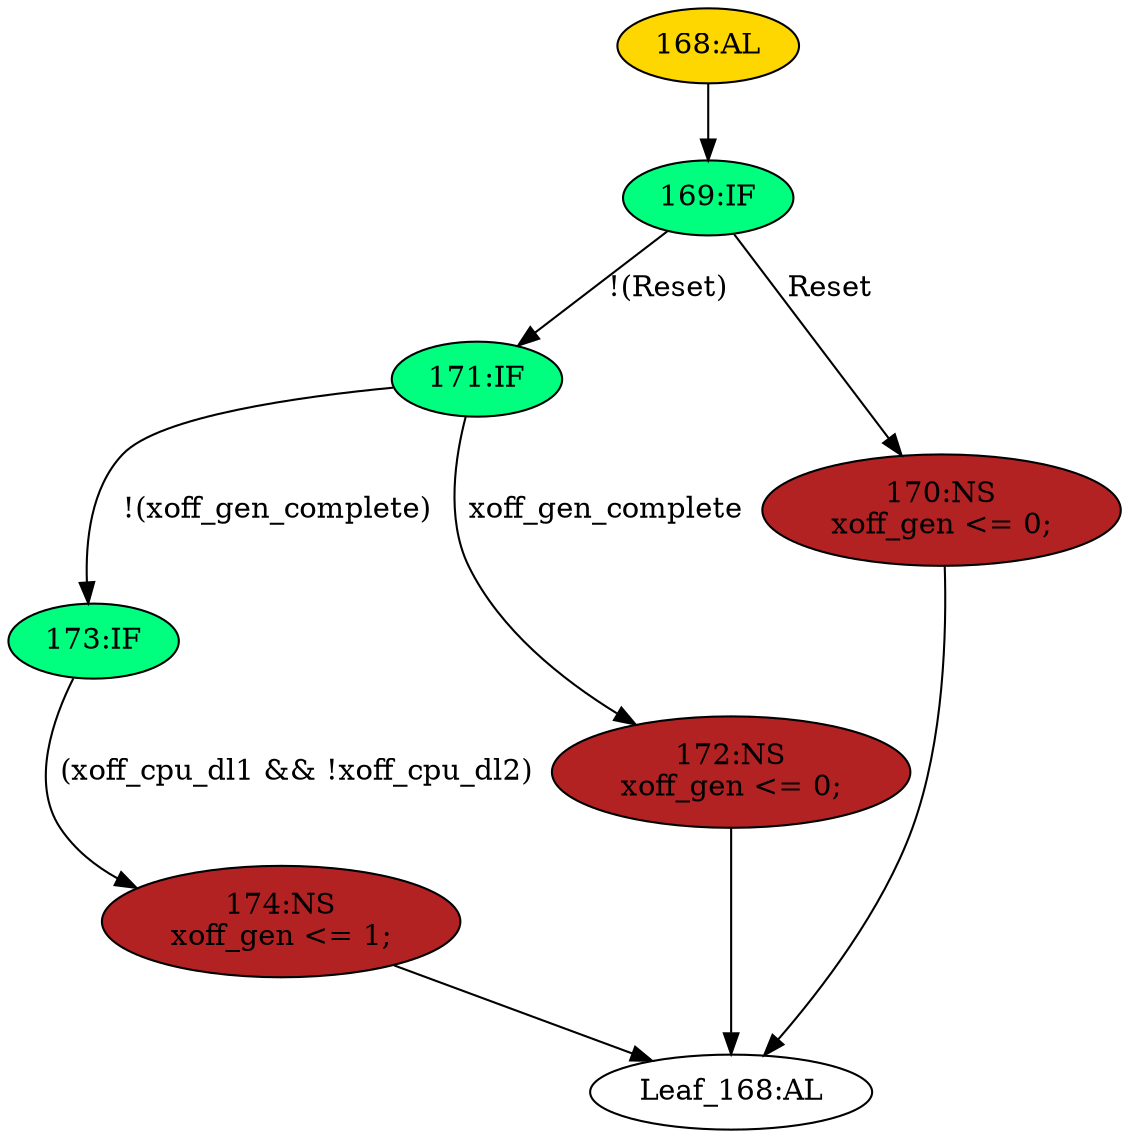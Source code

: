 strict digraph "" {
	node [label="\N"];
	"169:IF"	 [ast="<pyverilog.vparser.ast.IfStatement object at 0x7f5c9ac3d750>",
		fillcolor=springgreen,
		label="169:IF",
		statements="[]",
		style=filled,
		typ=IfStatement];
	"171:IF"	 [ast="<pyverilog.vparser.ast.IfStatement object at 0x7f5c9ac3d610>",
		fillcolor=springgreen,
		label="171:IF",
		statements="[]",
		style=filled,
		typ=IfStatement];
	"169:IF" -> "171:IF"	 [cond="['Reset']",
		label="!(Reset)",
		lineno=169];
	"170:NS"	 [ast="<pyverilog.vparser.ast.NonblockingSubstitution object at 0x7f5c9ac70850>",
		fillcolor=firebrick,
		label="170:NS
xoff_gen <= 0;",
		statements="[<pyverilog.vparser.ast.NonblockingSubstitution object at 0x7f5c9ac70850>]",
		style=filled,
		typ=NonblockingSubstitution];
	"169:IF" -> "170:NS"	 [cond="['Reset']",
		label=Reset,
		lineno=169];
	"173:IF"	 [ast="<pyverilog.vparser.ast.IfStatement object at 0x7f5c9ac3d6d0>",
		fillcolor=springgreen,
		label="173:IF",
		statements="[]",
		style=filled,
		typ=IfStatement];
	"171:IF" -> "173:IF"	 [cond="['xoff_gen_complete']",
		label="!(xoff_gen_complete)",
		lineno=171];
	"172:NS"	 [ast="<pyverilog.vparser.ast.NonblockingSubstitution object at 0x7f5c9ac70690>",
		fillcolor=firebrick,
		label="172:NS
xoff_gen <= 0;",
		statements="[<pyverilog.vparser.ast.NonblockingSubstitution object at 0x7f5c9ac70690>]",
		style=filled,
		typ=NonblockingSubstitution];
	"171:IF" -> "172:NS"	 [cond="['xoff_gen_complete']",
		label=xoff_gen_complete,
		lineno=171];
	"174:NS"	 [ast="<pyverilog.vparser.ast.NonblockingSubstitution object at 0x7f5c9ac702d0>",
		fillcolor=firebrick,
		label="174:NS
xoff_gen <= 1;",
		statements="[<pyverilog.vparser.ast.NonblockingSubstitution object at 0x7f5c9ac702d0>]",
		style=filled,
		typ=NonblockingSubstitution];
	"173:IF" -> "174:NS"	 [cond="['xoff_cpu_dl1', 'xoff_cpu_dl2']",
		label="(xoff_cpu_dl1 && !xoff_cpu_dl2)",
		lineno=173];
	"Leaf_168:AL"	 [def_var="['xoff_gen']",
		label="Leaf_168:AL"];
	"170:NS" -> "Leaf_168:AL"	 [cond="[]",
		lineno=None];
	"174:NS" -> "Leaf_168:AL"	 [cond="[]",
		lineno=None];
	"168:AL"	 [ast="<pyverilog.vparser.ast.Always object at 0x7f5c9ac70a10>",
		clk_sens=True,
		fillcolor=gold,
		label="168:AL",
		sens="['Clk', 'Reset']",
		statements="[]",
		style=filled,
		typ=Always,
		use_var="['Reset', 'xoff_cpu_dl1', 'xoff_gen_complete', 'xoff_cpu_dl2']"];
	"168:AL" -> "169:IF"	 [cond="[]",
		lineno=None];
	"172:NS" -> "Leaf_168:AL"	 [cond="[]",
		lineno=None];
}
